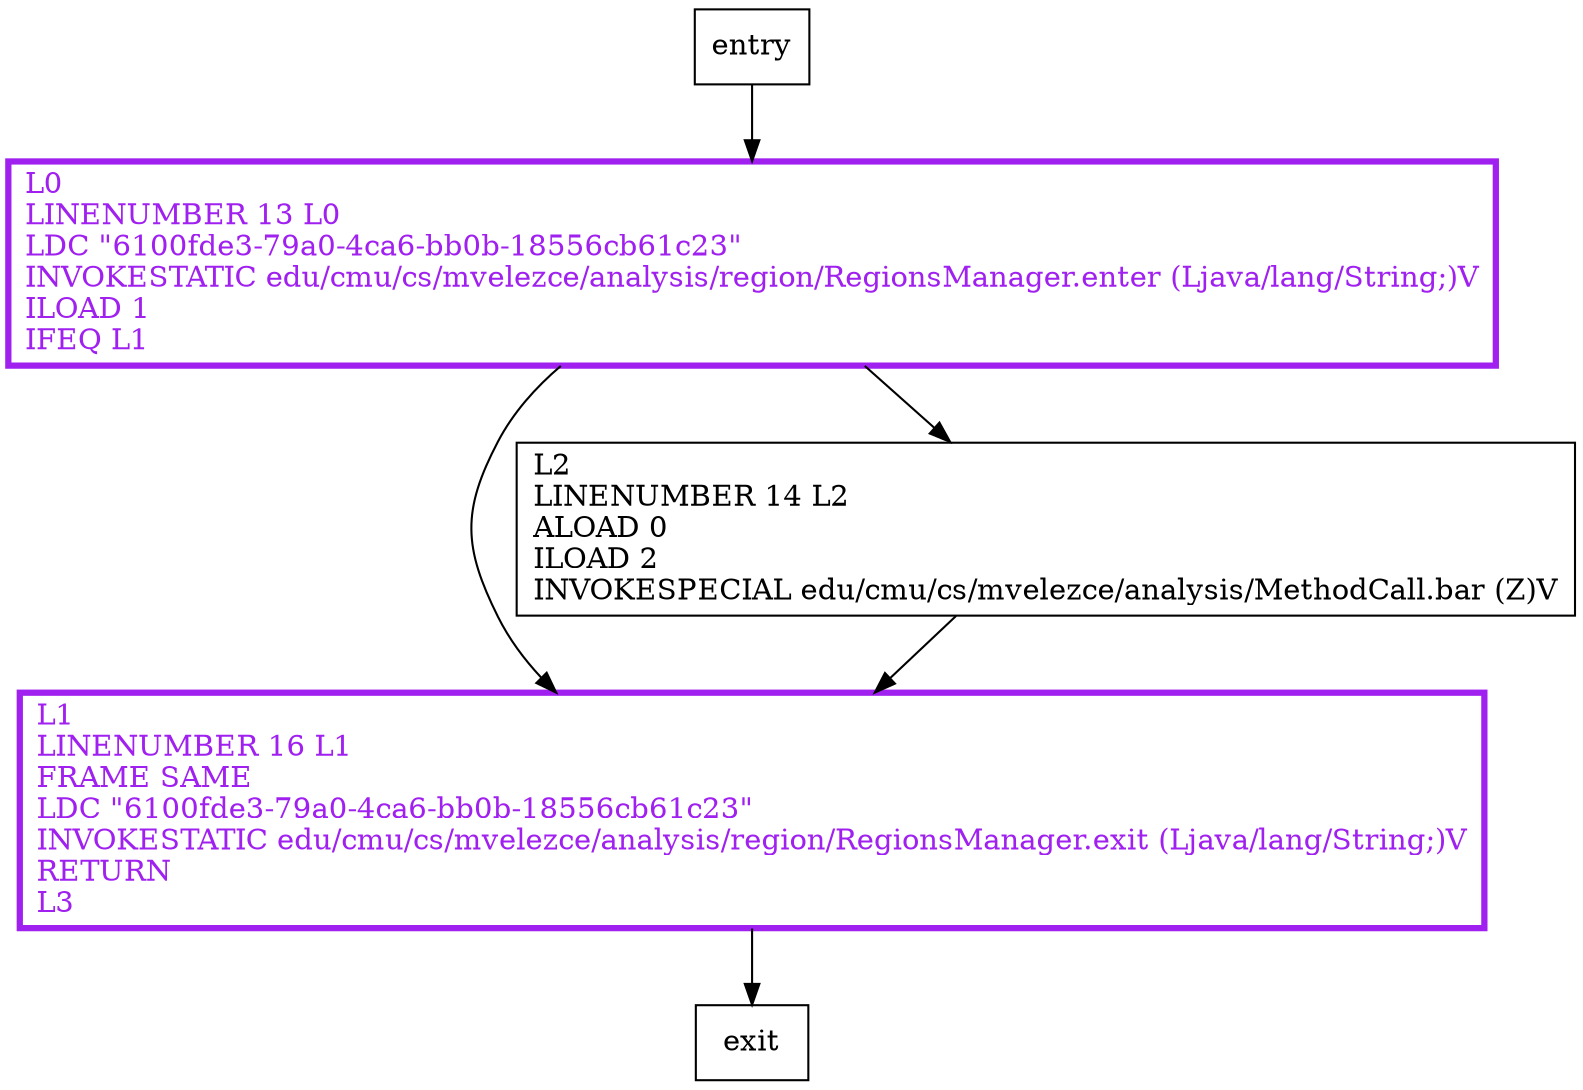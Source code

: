 digraph foo {
node [shape=record];
399685190 [label="L0\lLINENUMBER 13 L0\lLDC \"6100fde3-79a0-4ca6-bb0b-18556cb61c23\"\lINVOKESTATIC edu/cmu/cs/mvelezce/analysis/region/RegionsManager.enter (Ljava/lang/String;)V\lILOAD 1\lIFEQ L1\l"];
1219403403 [label="L1\lLINENUMBER 16 L1\lFRAME SAME\lLDC \"6100fde3-79a0-4ca6-bb0b-18556cb61c23\"\lINVOKESTATIC edu/cmu/cs/mvelezce/analysis/region/RegionsManager.exit (Ljava/lang/String;)V\lRETURN\lL3\l"];
1856662284 [label="L2\lLINENUMBER 14 L2\lALOAD 0\lILOAD 2\lINVOKESPECIAL edu/cmu/cs/mvelezce/analysis/MethodCall.bar (Z)V\l"];
entry;
exit;
entry -> 399685190;
399685190 -> 1219403403;
399685190 -> 1856662284;
1219403403 -> exit;
1856662284 -> 1219403403;
399685190[fontcolor="purple", penwidth=3, color="purple"];
1219403403[fontcolor="purple", penwidth=3, color="purple"];
}
